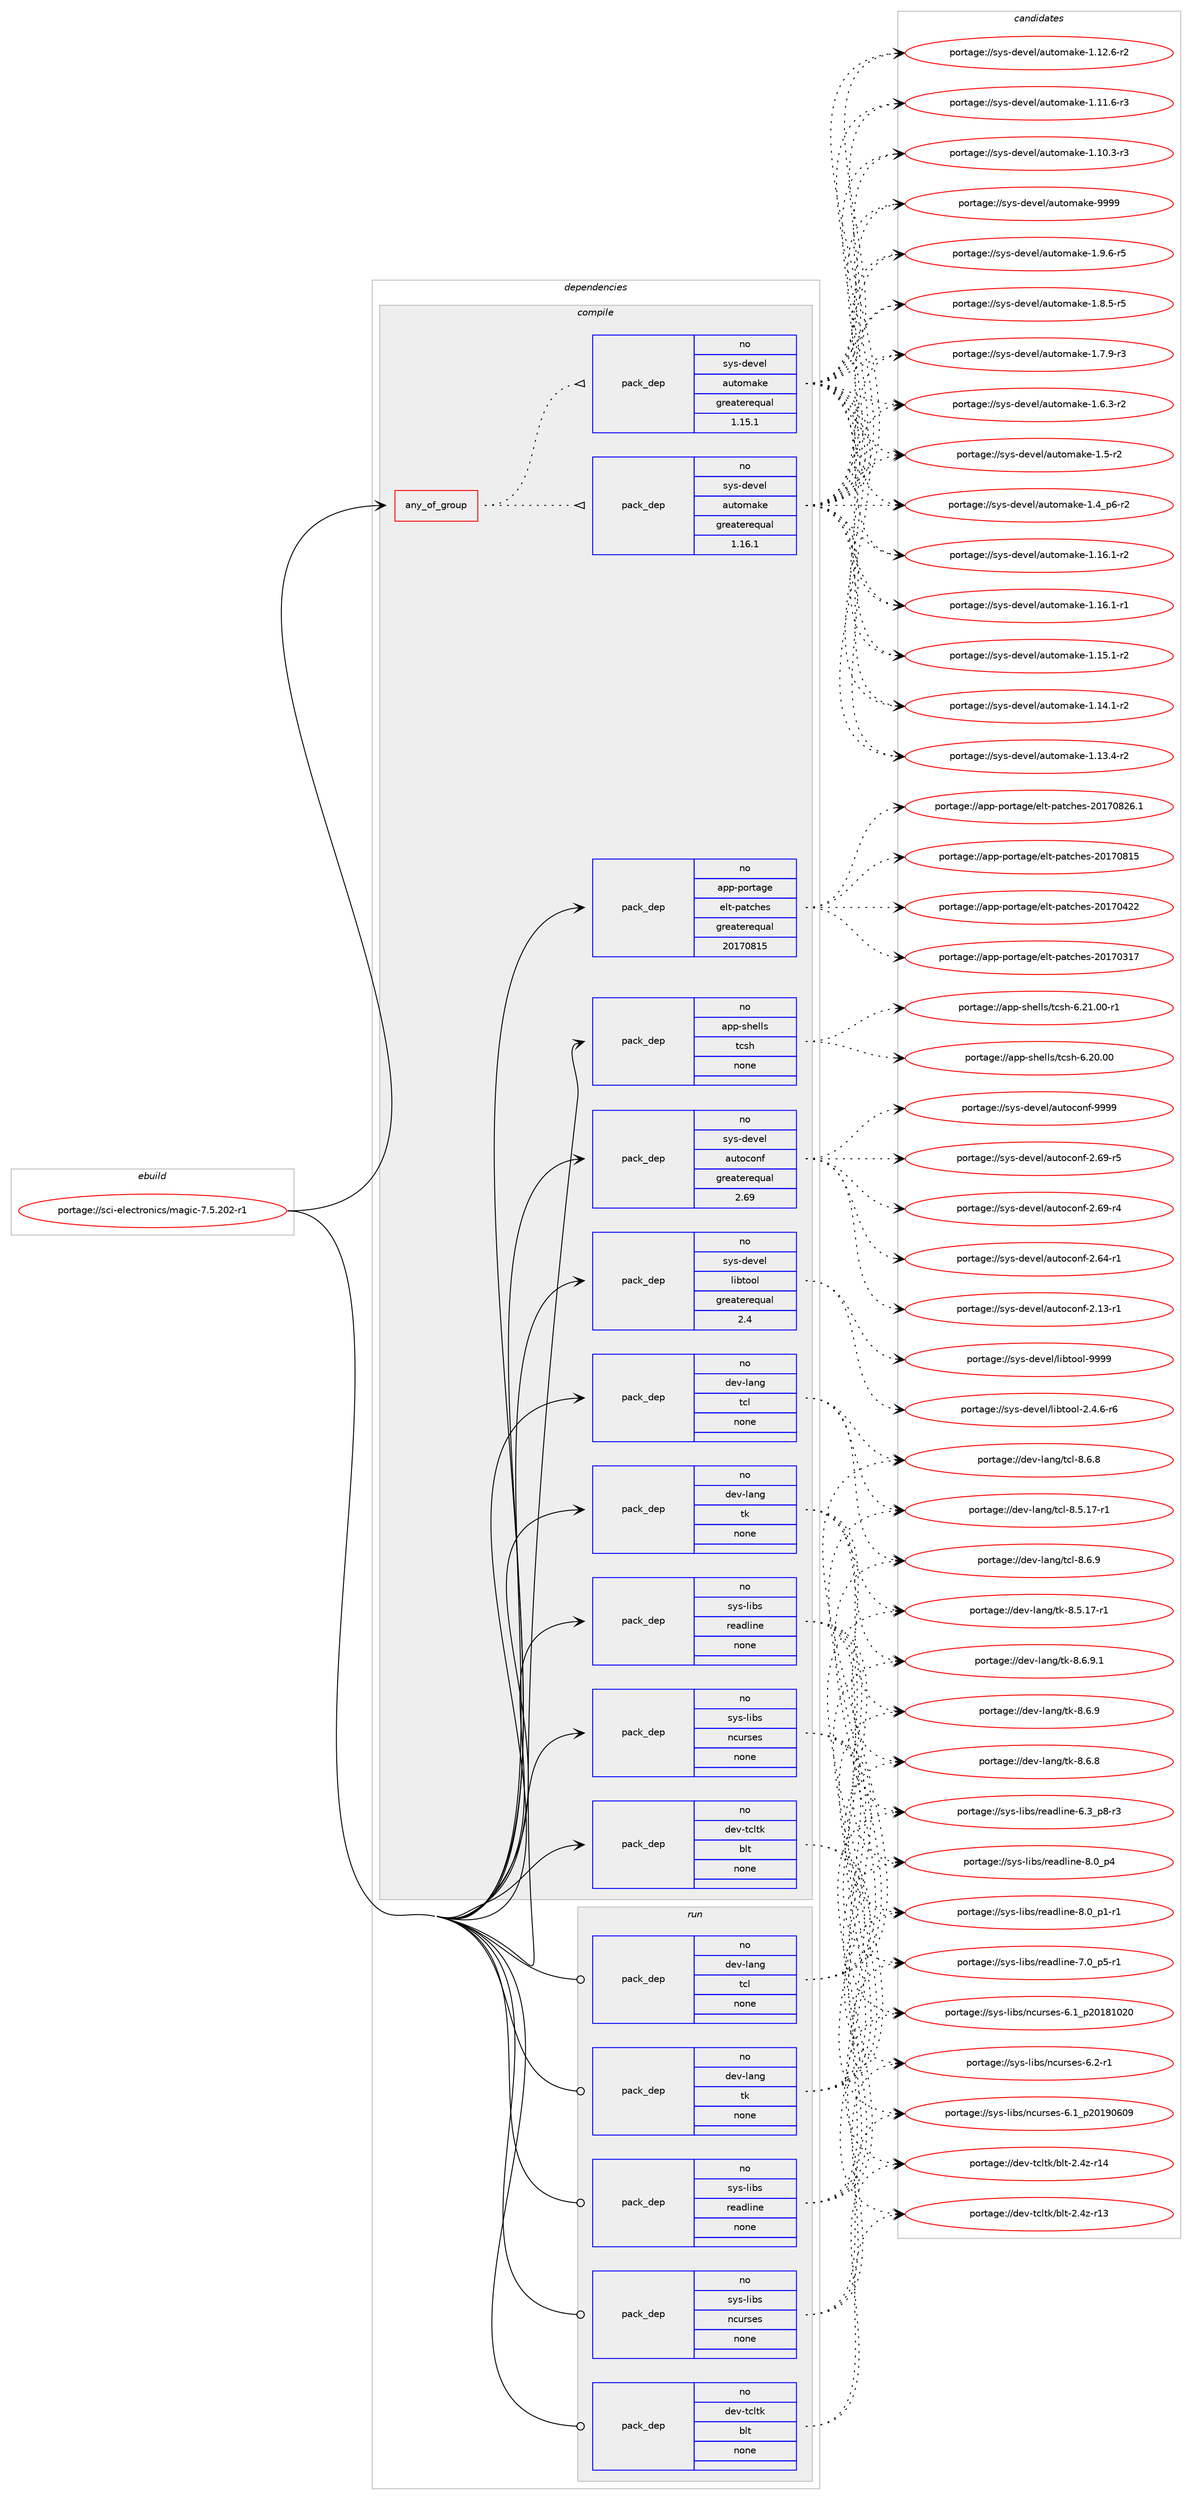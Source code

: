 digraph prolog {

# *************
# Graph options
# *************

newrank=true;
concentrate=true;
compound=true;
graph [rankdir=LR,fontname=Helvetica,fontsize=10,ranksep=1.5];#, ranksep=2.5, nodesep=0.2];
edge  [arrowhead=vee];
node  [fontname=Helvetica,fontsize=10];

# **********
# The ebuild
# **********

subgraph cluster_leftcol {
color=gray;
rank=same;
label=<<i>ebuild</i>>;
id [label="portage://sci-electronics/magic-7.5.202-r1", color=red, width=4, href="../sci-electronics/magic-7.5.202-r1.svg"];
}

# ****************
# The dependencies
# ****************

subgraph cluster_midcol {
color=gray;
label=<<i>dependencies</i>>;
subgraph cluster_compile {
fillcolor="#eeeeee";
style=filled;
label=<<i>compile</i>>;
subgraph any622 {
dependency26244 [label=<<TABLE BORDER="0" CELLBORDER="1" CELLSPACING="0" CELLPADDING="4"><TR><TD CELLPADDING="10">any_of_group</TD></TR></TABLE>>, shape=none, color=red];subgraph pack21210 {
dependency26245 [label=<<TABLE BORDER="0" CELLBORDER="1" CELLSPACING="0" CELLPADDING="4" WIDTH="220"><TR><TD ROWSPAN="6" CELLPADDING="30">pack_dep</TD></TR><TR><TD WIDTH="110">no</TD></TR><TR><TD>sys-devel</TD></TR><TR><TD>automake</TD></TR><TR><TD>greaterequal</TD></TR><TR><TD>1.16.1</TD></TR></TABLE>>, shape=none, color=blue];
}
dependency26244:e -> dependency26245:w [weight=20,style="dotted",arrowhead="oinv"];
subgraph pack21211 {
dependency26246 [label=<<TABLE BORDER="0" CELLBORDER="1" CELLSPACING="0" CELLPADDING="4" WIDTH="220"><TR><TD ROWSPAN="6" CELLPADDING="30">pack_dep</TD></TR><TR><TD WIDTH="110">no</TD></TR><TR><TD>sys-devel</TD></TR><TR><TD>automake</TD></TR><TR><TD>greaterequal</TD></TR><TR><TD>1.15.1</TD></TR></TABLE>>, shape=none, color=blue];
}
dependency26244:e -> dependency26246:w [weight=20,style="dotted",arrowhead="oinv"];
}
id:e -> dependency26244:w [weight=20,style="solid",arrowhead="vee"];
subgraph pack21212 {
dependency26247 [label=<<TABLE BORDER="0" CELLBORDER="1" CELLSPACING="0" CELLPADDING="4" WIDTH="220"><TR><TD ROWSPAN="6" CELLPADDING="30">pack_dep</TD></TR><TR><TD WIDTH="110">no</TD></TR><TR><TD>app-portage</TD></TR><TR><TD>elt-patches</TD></TR><TR><TD>greaterequal</TD></TR><TR><TD>20170815</TD></TR></TABLE>>, shape=none, color=blue];
}
id:e -> dependency26247:w [weight=20,style="solid",arrowhead="vee"];
subgraph pack21213 {
dependency26248 [label=<<TABLE BORDER="0" CELLBORDER="1" CELLSPACING="0" CELLPADDING="4" WIDTH="220"><TR><TD ROWSPAN="6" CELLPADDING="30">pack_dep</TD></TR><TR><TD WIDTH="110">no</TD></TR><TR><TD>app-shells</TD></TR><TR><TD>tcsh</TD></TR><TR><TD>none</TD></TR><TR><TD></TD></TR></TABLE>>, shape=none, color=blue];
}
id:e -> dependency26248:w [weight=20,style="solid",arrowhead="vee"];
subgraph pack21214 {
dependency26249 [label=<<TABLE BORDER="0" CELLBORDER="1" CELLSPACING="0" CELLPADDING="4" WIDTH="220"><TR><TD ROWSPAN="6" CELLPADDING="30">pack_dep</TD></TR><TR><TD WIDTH="110">no</TD></TR><TR><TD>dev-lang</TD></TR><TR><TD>tcl</TD></TR><TR><TD>none</TD></TR><TR><TD></TD></TR></TABLE>>, shape=none, color=blue];
}
id:e -> dependency26249:w [weight=20,style="solid",arrowhead="vee"];
subgraph pack21215 {
dependency26250 [label=<<TABLE BORDER="0" CELLBORDER="1" CELLSPACING="0" CELLPADDING="4" WIDTH="220"><TR><TD ROWSPAN="6" CELLPADDING="30">pack_dep</TD></TR><TR><TD WIDTH="110">no</TD></TR><TR><TD>dev-lang</TD></TR><TR><TD>tk</TD></TR><TR><TD>none</TD></TR><TR><TD></TD></TR></TABLE>>, shape=none, color=blue];
}
id:e -> dependency26250:w [weight=20,style="solid",arrowhead="vee"];
subgraph pack21216 {
dependency26251 [label=<<TABLE BORDER="0" CELLBORDER="1" CELLSPACING="0" CELLPADDING="4" WIDTH="220"><TR><TD ROWSPAN="6" CELLPADDING="30">pack_dep</TD></TR><TR><TD WIDTH="110">no</TD></TR><TR><TD>dev-tcltk</TD></TR><TR><TD>blt</TD></TR><TR><TD>none</TD></TR><TR><TD></TD></TR></TABLE>>, shape=none, color=blue];
}
id:e -> dependency26251:w [weight=20,style="solid",arrowhead="vee"];
subgraph pack21217 {
dependency26252 [label=<<TABLE BORDER="0" CELLBORDER="1" CELLSPACING="0" CELLPADDING="4" WIDTH="220"><TR><TD ROWSPAN="6" CELLPADDING="30">pack_dep</TD></TR><TR><TD WIDTH="110">no</TD></TR><TR><TD>sys-devel</TD></TR><TR><TD>autoconf</TD></TR><TR><TD>greaterequal</TD></TR><TR><TD>2.69</TD></TR></TABLE>>, shape=none, color=blue];
}
id:e -> dependency26252:w [weight=20,style="solid",arrowhead="vee"];
subgraph pack21218 {
dependency26253 [label=<<TABLE BORDER="0" CELLBORDER="1" CELLSPACING="0" CELLPADDING="4" WIDTH="220"><TR><TD ROWSPAN="6" CELLPADDING="30">pack_dep</TD></TR><TR><TD WIDTH="110">no</TD></TR><TR><TD>sys-devel</TD></TR><TR><TD>libtool</TD></TR><TR><TD>greaterequal</TD></TR><TR><TD>2.4</TD></TR></TABLE>>, shape=none, color=blue];
}
id:e -> dependency26253:w [weight=20,style="solid",arrowhead="vee"];
subgraph pack21219 {
dependency26254 [label=<<TABLE BORDER="0" CELLBORDER="1" CELLSPACING="0" CELLPADDING="4" WIDTH="220"><TR><TD ROWSPAN="6" CELLPADDING="30">pack_dep</TD></TR><TR><TD WIDTH="110">no</TD></TR><TR><TD>sys-libs</TD></TR><TR><TD>ncurses</TD></TR><TR><TD>none</TD></TR><TR><TD></TD></TR></TABLE>>, shape=none, color=blue];
}
id:e -> dependency26254:w [weight=20,style="solid",arrowhead="vee"];
subgraph pack21220 {
dependency26255 [label=<<TABLE BORDER="0" CELLBORDER="1" CELLSPACING="0" CELLPADDING="4" WIDTH="220"><TR><TD ROWSPAN="6" CELLPADDING="30">pack_dep</TD></TR><TR><TD WIDTH="110">no</TD></TR><TR><TD>sys-libs</TD></TR><TR><TD>readline</TD></TR><TR><TD>none</TD></TR><TR><TD></TD></TR></TABLE>>, shape=none, color=blue];
}
id:e -> dependency26255:w [weight=20,style="solid",arrowhead="vee"];
}
subgraph cluster_compileandrun {
fillcolor="#eeeeee";
style=filled;
label=<<i>compile and run</i>>;
}
subgraph cluster_run {
fillcolor="#eeeeee";
style=filled;
label=<<i>run</i>>;
subgraph pack21221 {
dependency26256 [label=<<TABLE BORDER="0" CELLBORDER="1" CELLSPACING="0" CELLPADDING="4" WIDTH="220"><TR><TD ROWSPAN="6" CELLPADDING="30">pack_dep</TD></TR><TR><TD WIDTH="110">no</TD></TR><TR><TD>dev-lang</TD></TR><TR><TD>tcl</TD></TR><TR><TD>none</TD></TR><TR><TD></TD></TR></TABLE>>, shape=none, color=blue];
}
id:e -> dependency26256:w [weight=20,style="solid",arrowhead="odot"];
subgraph pack21222 {
dependency26257 [label=<<TABLE BORDER="0" CELLBORDER="1" CELLSPACING="0" CELLPADDING="4" WIDTH="220"><TR><TD ROWSPAN="6" CELLPADDING="30">pack_dep</TD></TR><TR><TD WIDTH="110">no</TD></TR><TR><TD>dev-lang</TD></TR><TR><TD>tk</TD></TR><TR><TD>none</TD></TR><TR><TD></TD></TR></TABLE>>, shape=none, color=blue];
}
id:e -> dependency26257:w [weight=20,style="solid",arrowhead="odot"];
subgraph pack21223 {
dependency26258 [label=<<TABLE BORDER="0" CELLBORDER="1" CELLSPACING="0" CELLPADDING="4" WIDTH="220"><TR><TD ROWSPAN="6" CELLPADDING="30">pack_dep</TD></TR><TR><TD WIDTH="110">no</TD></TR><TR><TD>dev-tcltk</TD></TR><TR><TD>blt</TD></TR><TR><TD>none</TD></TR><TR><TD></TD></TR></TABLE>>, shape=none, color=blue];
}
id:e -> dependency26258:w [weight=20,style="solid",arrowhead="odot"];
subgraph pack21224 {
dependency26259 [label=<<TABLE BORDER="0" CELLBORDER="1" CELLSPACING="0" CELLPADDING="4" WIDTH="220"><TR><TD ROWSPAN="6" CELLPADDING="30">pack_dep</TD></TR><TR><TD WIDTH="110">no</TD></TR><TR><TD>sys-libs</TD></TR><TR><TD>ncurses</TD></TR><TR><TD>none</TD></TR><TR><TD></TD></TR></TABLE>>, shape=none, color=blue];
}
id:e -> dependency26259:w [weight=20,style="solid",arrowhead="odot"];
subgraph pack21225 {
dependency26260 [label=<<TABLE BORDER="0" CELLBORDER="1" CELLSPACING="0" CELLPADDING="4" WIDTH="220"><TR><TD ROWSPAN="6" CELLPADDING="30">pack_dep</TD></TR><TR><TD WIDTH="110">no</TD></TR><TR><TD>sys-libs</TD></TR><TR><TD>readline</TD></TR><TR><TD>none</TD></TR><TR><TD></TD></TR></TABLE>>, shape=none, color=blue];
}
id:e -> dependency26260:w [weight=20,style="solid",arrowhead="odot"];
}
}

# **************
# The candidates
# **************

subgraph cluster_choices {
rank=same;
color=gray;
label=<<i>candidates</i>>;

subgraph choice21210 {
color=black;
nodesep=1;
choice115121115451001011181011084797117116111109971071014557575757 [label="portage://sys-devel/automake-9999", color=red, width=4,href="../sys-devel/automake-9999.svg"];
choice115121115451001011181011084797117116111109971071014549465746544511453 [label="portage://sys-devel/automake-1.9.6-r5", color=red, width=4,href="../sys-devel/automake-1.9.6-r5.svg"];
choice115121115451001011181011084797117116111109971071014549465646534511453 [label="portage://sys-devel/automake-1.8.5-r5", color=red, width=4,href="../sys-devel/automake-1.8.5-r5.svg"];
choice115121115451001011181011084797117116111109971071014549465546574511451 [label="portage://sys-devel/automake-1.7.9-r3", color=red, width=4,href="../sys-devel/automake-1.7.9-r3.svg"];
choice115121115451001011181011084797117116111109971071014549465446514511450 [label="portage://sys-devel/automake-1.6.3-r2", color=red, width=4,href="../sys-devel/automake-1.6.3-r2.svg"];
choice11512111545100101118101108479711711611110997107101454946534511450 [label="portage://sys-devel/automake-1.5-r2", color=red, width=4,href="../sys-devel/automake-1.5-r2.svg"];
choice115121115451001011181011084797117116111109971071014549465295112544511450 [label="portage://sys-devel/automake-1.4_p6-r2", color=red, width=4,href="../sys-devel/automake-1.4_p6-r2.svg"];
choice11512111545100101118101108479711711611110997107101454946495446494511450 [label="portage://sys-devel/automake-1.16.1-r2", color=red, width=4,href="../sys-devel/automake-1.16.1-r2.svg"];
choice11512111545100101118101108479711711611110997107101454946495446494511449 [label="portage://sys-devel/automake-1.16.1-r1", color=red, width=4,href="../sys-devel/automake-1.16.1-r1.svg"];
choice11512111545100101118101108479711711611110997107101454946495346494511450 [label="portage://sys-devel/automake-1.15.1-r2", color=red, width=4,href="../sys-devel/automake-1.15.1-r2.svg"];
choice11512111545100101118101108479711711611110997107101454946495246494511450 [label="portage://sys-devel/automake-1.14.1-r2", color=red, width=4,href="../sys-devel/automake-1.14.1-r2.svg"];
choice11512111545100101118101108479711711611110997107101454946495146524511450 [label="portage://sys-devel/automake-1.13.4-r2", color=red, width=4,href="../sys-devel/automake-1.13.4-r2.svg"];
choice11512111545100101118101108479711711611110997107101454946495046544511450 [label="portage://sys-devel/automake-1.12.6-r2", color=red, width=4,href="../sys-devel/automake-1.12.6-r2.svg"];
choice11512111545100101118101108479711711611110997107101454946494946544511451 [label="portage://sys-devel/automake-1.11.6-r3", color=red, width=4,href="../sys-devel/automake-1.11.6-r3.svg"];
choice11512111545100101118101108479711711611110997107101454946494846514511451 [label="portage://sys-devel/automake-1.10.3-r3", color=red, width=4,href="../sys-devel/automake-1.10.3-r3.svg"];
dependency26245:e -> choice115121115451001011181011084797117116111109971071014557575757:w [style=dotted,weight="100"];
dependency26245:e -> choice115121115451001011181011084797117116111109971071014549465746544511453:w [style=dotted,weight="100"];
dependency26245:e -> choice115121115451001011181011084797117116111109971071014549465646534511453:w [style=dotted,weight="100"];
dependency26245:e -> choice115121115451001011181011084797117116111109971071014549465546574511451:w [style=dotted,weight="100"];
dependency26245:e -> choice115121115451001011181011084797117116111109971071014549465446514511450:w [style=dotted,weight="100"];
dependency26245:e -> choice11512111545100101118101108479711711611110997107101454946534511450:w [style=dotted,weight="100"];
dependency26245:e -> choice115121115451001011181011084797117116111109971071014549465295112544511450:w [style=dotted,weight="100"];
dependency26245:e -> choice11512111545100101118101108479711711611110997107101454946495446494511450:w [style=dotted,weight="100"];
dependency26245:e -> choice11512111545100101118101108479711711611110997107101454946495446494511449:w [style=dotted,weight="100"];
dependency26245:e -> choice11512111545100101118101108479711711611110997107101454946495346494511450:w [style=dotted,weight="100"];
dependency26245:e -> choice11512111545100101118101108479711711611110997107101454946495246494511450:w [style=dotted,weight="100"];
dependency26245:e -> choice11512111545100101118101108479711711611110997107101454946495146524511450:w [style=dotted,weight="100"];
dependency26245:e -> choice11512111545100101118101108479711711611110997107101454946495046544511450:w [style=dotted,weight="100"];
dependency26245:e -> choice11512111545100101118101108479711711611110997107101454946494946544511451:w [style=dotted,weight="100"];
dependency26245:e -> choice11512111545100101118101108479711711611110997107101454946494846514511451:w [style=dotted,weight="100"];
}
subgraph choice21211 {
color=black;
nodesep=1;
choice115121115451001011181011084797117116111109971071014557575757 [label="portage://sys-devel/automake-9999", color=red, width=4,href="../sys-devel/automake-9999.svg"];
choice115121115451001011181011084797117116111109971071014549465746544511453 [label="portage://sys-devel/automake-1.9.6-r5", color=red, width=4,href="../sys-devel/automake-1.9.6-r5.svg"];
choice115121115451001011181011084797117116111109971071014549465646534511453 [label="portage://sys-devel/automake-1.8.5-r5", color=red, width=4,href="../sys-devel/automake-1.8.5-r5.svg"];
choice115121115451001011181011084797117116111109971071014549465546574511451 [label="portage://sys-devel/automake-1.7.9-r3", color=red, width=4,href="../sys-devel/automake-1.7.9-r3.svg"];
choice115121115451001011181011084797117116111109971071014549465446514511450 [label="portage://sys-devel/automake-1.6.3-r2", color=red, width=4,href="../sys-devel/automake-1.6.3-r2.svg"];
choice11512111545100101118101108479711711611110997107101454946534511450 [label="portage://sys-devel/automake-1.5-r2", color=red, width=4,href="../sys-devel/automake-1.5-r2.svg"];
choice115121115451001011181011084797117116111109971071014549465295112544511450 [label="portage://sys-devel/automake-1.4_p6-r2", color=red, width=4,href="../sys-devel/automake-1.4_p6-r2.svg"];
choice11512111545100101118101108479711711611110997107101454946495446494511450 [label="portage://sys-devel/automake-1.16.1-r2", color=red, width=4,href="../sys-devel/automake-1.16.1-r2.svg"];
choice11512111545100101118101108479711711611110997107101454946495446494511449 [label="portage://sys-devel/automake-1.16.1-r1", color=red, width=4,href="../sys-devel/automake-1.16.1-r1.svg"];
choice11512111545100101118101108479711711611110997107101454946495346494511450 [label="portage://sys-devel/automake-1.15.1-r2", color=red, width=4,href="../sys-devel/automake-1.15.1-r2.svg"];
choice11512111545100101118101108479711711611110997107101454946495246494511450 [label="portage://sys-devel/automake-1.14.1-r2", color=red, width=4,href="../sys-devel/automake-1.14.1-r2.svg"];
choice11512111545100101118101108479711711611110997107101454946495146524511450 [label="portage://sys-devel/automake-1.13.4-r2", color=red, width=4,href="../sys-devel/automake-1.13.4-r2.svg"];
choice11512111545100101118101108479711711611110997107101454946495046544511450 [label="portage://sys-devel/automake-1.12.6-r2", color=red, width=4,href="../sys-devel/automake-1.12.6-r2.svg"];
choice11512111545100101118101108479711711611110997107101454946494946544511451 [label="portage://sys-devel/automake-1.11.6-r3", color=red, width=4,href="../sys-devel/automake-1.11.6-r3.svg"];
choice11512111545100101118101108479711711611110997107101454946494846514511451 [label="portage://sys-devel/automake-1.10.3-r3", color=red, width=4,href="../sys-devel/automake-1.10.3-r3.svg"];
dependency26246:e -> choice115121115451001011181011084797117116111109971071014557575757:w [style=dotted,weight="100"];
dependency26246:e -> choice115121115451001011181011084797117116111109971071014549465746544511453:w [style=dotted,weight="100"];
dependency26246:e -> choice115121115451001011181011084797117116111109971071014549465646534511453:w [style=dotted,weight="100"];
dependency26246:e -> choice115121115451001011181011084797117116111109971071014549465546574511451:w [style=dotted,weight="100"];
dependency26246:e -> choice115121115451001011181011084797117116111109971071014549465446514511450:w [style=dotted,weight="100"];
dependency26246:e -> choice11512111545100101118101108479711711611110997107101454946534511450:w [style=dotted,weight="100"];
dependency26246:e -> choice115121115451001011181011084797117116111109971071014549465295112544511450:w [style=dotted,weight="100"];
dependency26246:e -> choice11512111545100101118101108479711711611110997107101454946495446494511450:w [style=dotted,weight="100"];
dependency26246:e -> choice11512111545100101118101108479711711611110997107101454946495446494511449:w [style=dotted,weight="100"];
dependency26246:e -> choice11512111545100101118101108479711711611110997107101454946495346494511450:w [style=dotted,weight="100"];
dependency26246:e -> choice11512111545100101118101108479711711611110997107101454946495246494511450:w [style=dotted,weight="100"];
dependency26246:e -> choice11512111545100101118101108479711711611110997107101454946495146524511450:w [style=dotted,weight="100"];
dependency26246:e -> choice11512111545100101118101108479711711611110997107101454946495046544511450:w [style=dotted,weight="100"];
dependency26246:e -> choice11512111545100101118101108479711711611110997107101454946494946544511451:w [style=dotted,weight="100"];
dependency26246:e -> choice11512111545100101118101108479711711611110997107101454946494846514511451:w [style=dotted,weight="100"];
}
subgraph choice21212 {
color=black;
nodesep=1;
choice971121124511211111411697103101471011081164511297116991041011154550484955485650544649 [label="portage://app-portage/elt-patches-20170826.1", color=red, width=4,href="../app-portage/elt-patches-20170826.1.svg"];
choice97112112451121111141169710310147101108116451129711699104101115455048495548564953 [label="portage://app-portage/elt-patches-20170815", color=red, width=4,href="../app-portage/elt-patches-20170815.svg"];
choice97112112451121111141169710310147101108116451129711699104101115455048495548525050 [label="portage://app-portage/elt-patches-20170422", color=red, width=4,href="../app-portage/elt-patches-20170422.svg"];
choice97112112451121111141169710310147101108116451129711699104101115455048495548514955 [label="portage://app-portage/elt-patches-20170317", color=red, width=4,href="../app-portage/elt-patches-20170317.svg"];
dependency26247:e -> choice971121124511211111411697103101471011081164511297116991041011154550484955485650544649:w [style=dotted,weight="100"];
dependency26247:e -> choice97112112451121111141169710310147101108116451129711699104101115455048495548564953:w [style=dotted,weight="100"];
dependency26247:e -> choice97112112451121111141169710310147101108116451129711699104101115455048495548525050:w [style=dotted,weight="100"];
dependency26247:e -> choice97112112451121111141169710310147101108116451129711699104101115455048495548514955:w [style=dotted,weight="100"];
}
subgraph choice21213 {
color=black;
nodesep=1;
choice9711211245115104101108108115471169911510445544650494648484511449 [label="portage://app-shells/tcsh-6.21.00-r1", color=red, width=4,href="../app-shells/tcsh-6.21.00-r1.svg"];
choice971121124511510410110810811547116991151044554465048464848 [label="portage://app-shells/tcsh-6.20.00", color=red, width=4,href="../app-shells/tcsh-6.20.00.svg"];
dependency26248:e -> choice9711211245115104101108108115471169911510445544650494648484511449:w [style=dotted,weight="100"];
dependency26248:e -> choice971121124511510410110810811547116991151044554465048464848:w [style=dotted,weight="100"];
}
subgraph choice21214 {
color=black;
nodesep=1;
choice10010111845108971101034711699108455646544657 [label="portage://dev-lang/tcl-8.6.9", color=red, width=4,href="../dev-lang/tcl-8.6.9.svg"];
choice10010111845108971101034711699108455646544656 [label="portage://dev-lang/tcl-8.6.8", color=red, width=4,href="../dev-lang/tcl-8.6.8.svg"];
choice10010111845108971101034711699108455646534649554511449 [label="portage://dev-lang/tcl-8.5.17-r1", color=red, width=4,href="../dev-lang/tcl-8.5.17-r1.svg"];
dependency26249:e -> choice10010111845108971101034711699108455646544657:w [style=dotted,weight="100"];
dependency26249:e -> choice10010111845108971101034711699108455646544656:w [style=dotted,weight="100"];
dependency26249:e -> choice10010111845108971101034711699108455646534649554511449:w [style=dotted,weight="100"];
}
subgraph choice21215 {
color=black;
nodesep=1;
choice1001011184510897110103471161074556465446574649 [label="portage://dev-lang/tk-8.6.9.1", color=red, width=4,href="../dev-lang/tk-8.6.9.1.svg"];
choice100101118451089711010347116107455646544657 [label="portage://dev-lang/tk-8.6.9", color=red, width=4,href="../dev-lang/tk-8.6.9.svg"];
choice100101118451089711010347116107455646544656 [label="portage://dev-lang/tk-8.6.8", color=red, width=4,href="../dev-lang/tk-8.6.8.svg"];
choice100101118451089711010347116107455646534649554511449 [label="portage://dev-lang/tk-8.5.17-r1", color=red, width=4,href="../dev-lang/tk-8.5.17-r1.svg"];
dependency26250:e -> choice1001011184510897110103471161074556465446574649:w [style=dotted,weight="100"];
dependency26250:e -> choice100101118451089711010347116107455646544657:w [style=dotted,weight="100"];
dependency26250:e -> choice100101118451089711010347116107455646544656:w [style=dotted,weight="100"];
dependency26250:e -> choice100101118451089711010347116107455646534649554511449:w [style=dotted,weight="100"];
}
subgraph choice21216 {
color=black;
nodesep=1;
choice1001011184511699108116107479810811645504652122451144952 [label="portage://dev-tcltk/blt-2.4z-r14", color=red, width=4,href="../dev-tcltk/blt-2.4z-r14.svg"];
choice1001011184511699108116107479810811645504652122451144951 [label="portage://dev-tcltk/blt-2.4z-r13", color=red, width=4,href="../dev-tcltk/blt-2.4z-r13.svg"];
dependency26251:e -> choice1001011184511699108116107479810811645504652122451144952:w [style=dotted,weight="100"];
dependency26251:e -> choice1001011184511699108116107479810811645504652122451144951:w [style=dotted,weight="100"];
}
subgraph choice21217 {
color=black;
nodesep=1;
choice115121115451001011181011084797117116111991111101024557575757 [label="portage://sys-devel/autoconf-9999", color=red, width=4,href="../sys-devel/autoconf-9999.svg"];
choice1151211154510010111810110847971171161119911111010245504654574511453 [label="portage://sys-devel/autoconf-2.69-r5", color=red, width=4,href="../sys-devel/autoconf-2.69-r5.svg"];
choice1151211154510010111810110847971171161119911111010245504654574511452 [label="portage://sys-devel/autoconf-2.69-r4", color=red, width=4,href="../sys-devel/autoconf-2.69-r4.svg"];
choice1151211154510010111810110847971171161119911111010245504654524511449 [label="portage://sys-devel/autoconf-2.64-r1", color=red, width=4,href="../sys-devel/autoconf-2.64-r1.svg"];
choice1151211154510010111810110847971171161119911111010245504649514511449 [label="portage://sys-devel/autoconf-2.13-r1", color=red, width=4,href="../sys-devel/autoconf-2.13-r1.svg"];
dependency26252:e -> choice115121115451001011181011084797117116111991111101024557575757:w [style=dotted,weight="100"];
dependency26252:e -> choice1151211154510010111810110847971171161119911111010245504654574511453:w [style=dotted,weight="100"];
dependency26252:e -> choice1151211154510010111810110847971171161119911111010245504654574511452:w [style=dotted,weight="100"];
dependency26252:e -> choice1151211154510010111810110847971171161119911111010245504654524511449:w [style=dotted,weight="100"];
dependency26252:e -> choice1151211154510010111810110847971171161119911111010245504649514511449:w [style=dotted,weight="100"];
}
subgraph choice21218 {
color=black;
nodesep=1;
choice1151211154510010111810110847108105981161111111084557575757 [label="portage://sys-devel/libtool-9999", color=red, width=4,href="../sys-devel/libtool-9999.svg"];
choice1151211154510010111810110847108105981161111111084550465246544511454 [label="portage://sys-devel/libtool-2.4.6-r6", color=red, width=4,href="../sys-devel/libtool-2.4.6-r6.svg"];
dependency26253:e -> choice1151211154510010111810110847108105981161111111084557575757:w [style=dotted,weight="100"];
dependency26253:e -> choice1151211154510010111810110847108105981161111111084550465246544511454:w [style=dotted,weight="100"];
}
subgraph choice21219 {
color=black;
nodesep=1;
choice11512111545108105981154711099117114115101115455446504511449 [label="portage://sys-libs/ncurses-6.2-r1", color=red, width=4,href="../sys-libs/ncurses-6.2-r1.svg"];
choice1151211154510810598115471109911711411510111545544649951125048495748544857 [label="portage://sys-libs/ncurses-6.1_p20190609", color=red, width=4,href="../sys-libs/ncurses-6.1_p20190609.svg"];
choice1151211154510810598115471109911711411510111545544649951125048495649485048 [label="portage://sys-libs/ncurses-6.1_p20181020", color=red, width=4,href="../sys-libs/ncurses-6.1_p20181020.svg"];
dependency26254:e -> choice11512111545108105981154711099117114115101115455446504511449:w [style=dotted,weight="100"];
dependency26254:e -> choice1151211154510810598115471109911711411510111545544649951125048495748544857:w [style=dotted,weight="100"];
dependency26254:e -> choice1151211154510810598115471109911711411510111545544649951125048495649485048:w [style=dotted,weight="100"];
}
subgraph choice21220 {
color=black;
nodesep=1;
choice11512111545108105981154711410197100108105110101455646489511252 [label="portage://sys-libs/readline-8.0_p4", color=red, width=4,href="../sys-libs/readline-8.0_p4.svg"];
choice115121115451081059811547114101971001081051101014556464895112494511449 [label="portage://sys-libs/readline-8.0_p1-r1", color=red, width=4,href="../sys-libs/readline-8.0_p1-r1.svg"];
choice115121115451081059811547114101971001081051101014555464895112534511449 [label="portage://sys-libs/readline-7.0_p5-r1", color=red, width=4,href="../sys-libs/readline-7.0_p5-r1.svg"];
choice115121115451081059811547114101971001081051101014554465195112564511451 [label="portage://sys-libs/readline-6.3_p8-r3", color=red, width=4,href="../sys-libs/readline-6.3_p8-r3.svg"];
dependency26255:e -> choice11512111545108105981154711410197100108105110101455646489511252:w [style=dotted,weight="100"];
dependency26255:e -> choice115121115451081059811547114101971001081051101014556464895112494511449:w [style=dotted,weight="100"];
dependency26255:e -> choice115121115451081059811547114101971001081051101014555464895112534511449:w [style=dotted,weight="100"];
dependency26255:e -> choice115121115451081059811547114101971001081051101014554465195112564511451:w [style=dotted,weight="100"];
}
subgraph choice21221 {
color=black;
nodesep=1;
choice10010111845108971101034711699108455646544657 [label="portage://dev-lang/tcl-8.6.9", color=red, width=4,href="../dev-lang/tcl-8.6.9.svg"];
choice10010111845108971101034711699108455646544656 [label="portage://dev-lang/tcl-8.6.8", color=red, width=4,href="../dev-lang/tcl-8.6.8.svg"];
choice10010111845108971101034711699108455646534649554511449 [label="portage://dev-lang/tcl-8.5.17-r1", color=red, width=4,href="../dev-lang/tcl-8.5.17-r1.svg"];
dependency26256:e -> choice10010111845108971101034711699108455646544657:w [style=dotted,weight="100"];
dependency26256:e -> choice10010111845108971101034711699108455646544656:w [style=dotted,weight="100"];
dependency26256:e -> choice10010111845108971101034711699108455646534649554511449:w [style=dotted,weight="100"];
}
subgraph choice21222 {
color=black;
nodesep=1;
choice1001011184510897110103471161074556465446574649 [label="portage://dev-lang/tk-8.6.9.1", color=red, width=4,href="../dev-lang/tk-8.6.9.1.svg"];
choice100101118451089711010347116107455646544657 [label="portage://dev-lang/tk-8.6.9", color=red, width=4,href="../dev-lang/tk-8.6.9.svg"];
choice100101118451089711010347116107455646544656 [label="portage://dev-lang/tk-8.6.8", color=red, width=4,href="../dev-lang/tk-8.6.8.svg"];
choice100101118451089711010347116107455646534649554511449 [label="portage://dev-lang/tk-8.5.17-r1", color=red, width=4,href="../dev-lang/tk-8.5.17-r1.svg"];
dependency26257:e -> choice1001011184510897110103471161074556465446574649:w [style=dotted,weight="100"];
dependency26257:e -> choice100101118451089711010347116107455646544657:w [style=dotted,weight="100"];
dependency26257:e -> choice100101118451089711010347116107455646544656:w [style=dotted,weight="100"];
dependency26257:e -> choice100101118451089711010347116107455646534649554511449:w [style=dotted,weight="100"];
}
subgraph choice21223 {
color=black;
nodesep=1;
choice1001011184511699108116107479810811645504652122451144952 [label="portage://dev-tcltk/blt-2.4z-r14", color=red, width=4,href="../dev-tcltk/blt-2.4z-r14.svg"];
choice1001011184511699108116107479810811645504652122451144951 [label="portage://dev-tcltk/blt-2.4z-r13", color=red, width=4,href="../dev-tcltk/blt-2.4z-r13.svg"];
dependency26258:e -> choice1001011184511699108116107479810811645504652122451144952:w [style=dotted,weight="100"];
dependency26258:e -> choice1001011184511699108116107479810811645504652122451144951:w [style=dotted,weight="100"];
}
subgraph choice21224 {
color=black;
nodesep=1;
choice11512111545108105981154711099117114115101115455446504511449 [label="portage://sys-libs/ncurses-6.2-r1", color=red, width=4,href="../sys-libs/ncurses-6.2-r1.svg"];
choice1151211154510810598115471109911711411510111545544649951125048495748544857 [label="portage://sys-libs/ncurses-6.1_p20190609", color=red, width=4,href="../sys-libs/ncurses-6.1_p20190609.svg"];
choice1151211154510810598115471109911711411510111545544649951125048495649485048 [label="portage://sys-libs/ncurses-6.1_p20181020", color=red, width=4,href="../sys-libs/ncurses-6.1_p20181020.svg"];
dependency26259:e -> choice11512111545108105981154711099117114115101115455446504511449:w [style=dotted,weight="100"];
dependency26259:e -> choice1151211154510810598115471109911711411510111545544649951125048495748544857:w [style=dotted,weight="100"];
dependency26259:e -> choice1151211154510810598115471109911711411510111545544649951125048495649485048:w [style=dotted,weight="100"];
}
subgraph choice21225 {
color=black;
nodesep=1;
choice11512111545108105981154711410197100108105110101455646489511252 [label="portage://sys-libs/readline-8.0_p4", color=red, width=4,href="../sys-libs/readline-8.0_p4.svg"];
choice115121115451081059811547114101971001081051101014556464895112494511449 [label="portage://sys-libs/readline-8.0_p1-r1", color=red, width=4,href="../sys-libs/readline-8.0_p1-r1.svg"];
choice115121115451081059811547114101971001081051101014555464895112534511449 [label="portage://sys-libs/readline-7.0_p5-r1", color=red, width=4,href="../sys-libs/readline-7.0_p5-r1.svg"];
choice115121115451081059811547114101971001081051101014554465195112564511451 [label="portage://sys-libs/readline-6.3_p8-r3", color=red, width=4,href="../sys-libs/readline-6.3_p8-r3.svg"];
dependency26260:e -> choice11512111545108105981154711410197100108105110101455646489511252:w [style=dotted,weight="100"];
dependency26260:e -> choice115121115451081059811547114101971001081051101014556464895112494511449:w [style=dotted,weight="100"];
dependency26260:e -> choice115121115451081059811547114101971001081051101014555464895112534511449:w [style=dotted,weight="100"];
dependency26260:e -> choice115121115451081059811547114101971001081051101014554465195112564511451:w [style=dotted,weight="100"];
}
}

}
